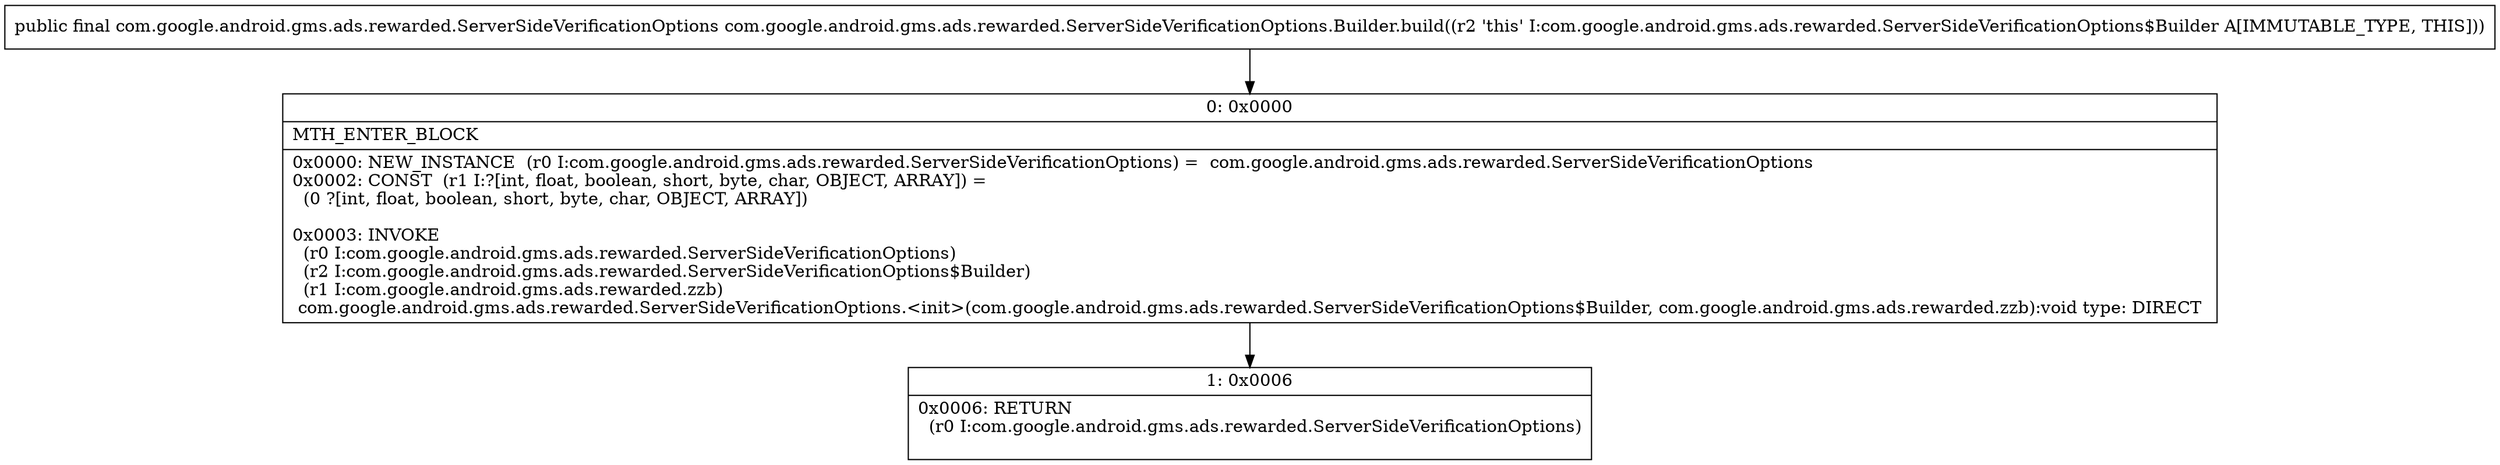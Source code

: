 digraph "CFG forcom.google.android.gms.ads.rewarded.ServerSideVerificationOptions.Builder.build()Lcom\/google\/android\/gms\/ads\/rewarded\/ServerSideVerificationOptions;" {
Node_0 [shape=record,label="{0\:\ 0x0000|MTH_ENTER_BLOCK\l|0x0000: NEW_INSTANCE  (r0 I:com.google.android.gms.ads.rewarded.ServerSideVerificationOptions) =  com.google.android.gms.ads.rewarded.ServerSideVerificationOptions \l0x0002: CONST  (r1 I:?[int, float, boolean, short, byte, char, OBJECT, ARRAY]) = \l  (0 ?[int, float, boolean, short, byte, char, OBJECT, ARRAY])\l \l0x0003: INVOKE  \l  (r0 I:com.google.android.gms.ads.rewarded.ServerSideVerificationOptions)\l  (r2 I:com.google.android.gms.ads.rewarded.ServerSideVerificationOptions$Builder)\l  (r1 I:com.google.android.gms.ads.rewarded.zzb)\l com.google.android.gms.ads.rewarded.ServerSideVerificationOptions.\<init\>(com.google.android.gms.ads.rewarded.ServerSideVerificationOptions$Builder, com.google.android.gms.ads.rewarded.zzb):void type: DIRECT \l}"];
Node_1 [shape=record,label="{1\:\ 0x0006|0x0006: RETURN  \l  (r0 I:com.google.android.gms.ads.rewarded.ServerSideVerificationOptions)\l \l}"];
MethodNode[shape=record,label="{public final com.google.android.gms.ads.rewarded.ServerSideVerificationOptions com.google.android.gms.ads.rewarded.ServerSideVerificationOptions.Builder.build((r2 'this' I:com.google.android.gms.ads.rewarded.ServerSideVerificationOptions$Builder A[IMMUTABLE_TYPE, THIS])) }"];
MethodNode -> Node_0;
Node_0 -> Node_1;
}

